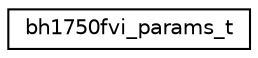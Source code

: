 digraph "Graphical Class Hierarchy"
{
 // LATEX_PDF_SIZE
  edge [fontname="Helvetica",fontsize="10",labelfontname="Helvetica",labelfontsize="10"];
  node [fontname="Helvetica",fontsize="10",shape=record];
  rankdir="LR";
  Node0 [label="bh1750fvi_params_t",height=0.2,width=0.4,color="black", fillcolor="white", style="filled",URL="$structbh1750fvi__params__t.html",tooltip="Set of configuration parameters for BH1750FV devices."];
}
